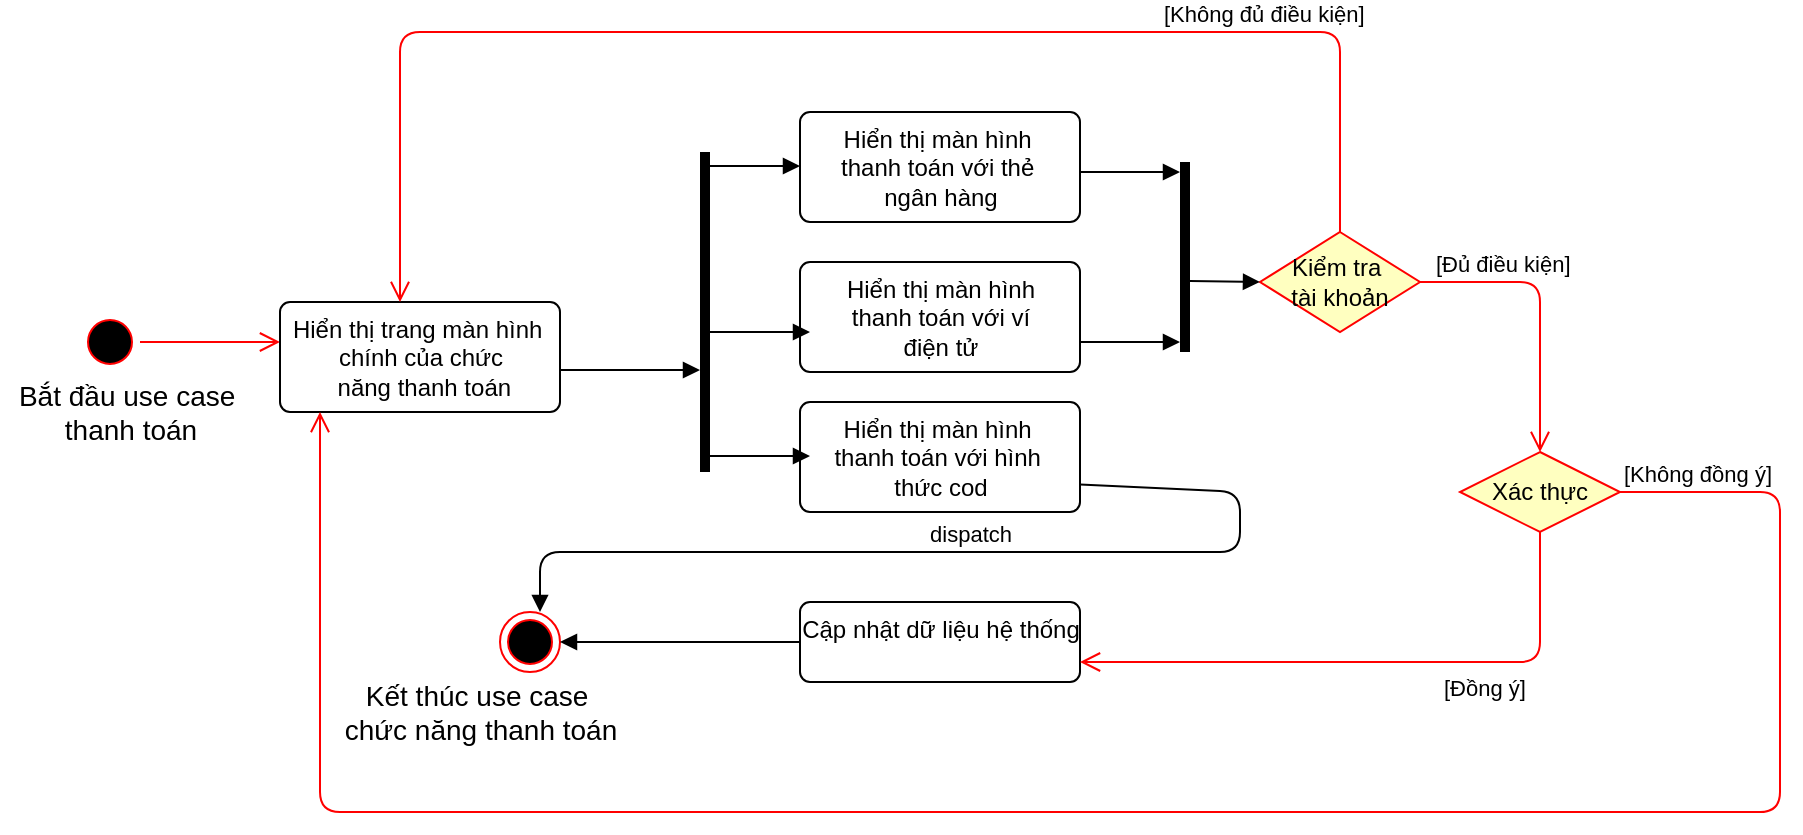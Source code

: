 <mxfile version="13.10.0" type="github">
  <diagram id="z0b5s6Xfp20tu9YOLcQI" name="Page-1">
    <mxGraphModel dx="904" dy="460" grid="1" gridSize="10" guides="1" tooltips="1" connect="1" arrows="1" fold="1" page="1" pageScale="1" pageWidth="850" pageHeight="1100" background="#ffffff" math="0" shadow="0">
      <root>
        <mxCell id="0" />
        <mxCell id="1" parent="0" />
        <mxCell id="XiEvwsLqZRFqM2Vww6Zv-3" value="" style="ellipse;html=1;shape=startState;fillColor=#000000;strokeColor=#ff0000;" vertex="1" parent="1">
          <mxGeometry x="410" y="530" width="30" height="30" as="geometry" />
        </mxCell>
        <mxCell id="XiEvwsLqZRFqM2Vww6Zv-4" value="" style="edgeStyle=orthogonalEdgeStyle;html=1;verticalAlign=bottom;endArrow=open;endSize=8;strokeColor=#ff0000;" edge="1" source="XiEvwsLqZRFqM2Vww6Zv-3" parent="1">
          <mxGeometry relative="1" as="geometry">
            <mxPoint x="510" y="545" as="targetPoint" />
          </mxGeometry>
        </mxCell>
        <mxCell id="XiEvwsLqZRFqM2Vww6Zv-5" value="Hiển thị trang màn hình&amp;nbsp;&lt;br&gt;chính của chức&lt;br&gt;&amp;nbsp;năng thanh toán" style="html=1;align=center;verticalAlign=top;rounded=1;absoluteArcSize=1;arcSize=10;dashed=0;" vertex="1" parent="1">
          <mxGeometry x="510" y="525" width="140" height="55" as="geometry" />
        </mxCell>
        <mxCell id="XiEvwsLqZRFqM2Vww6Zv-7" value="Hiển thị màn hình&amp;nbsp;&lt;br&gt;thanh toán với thẻ&amp;nbsp;&lt;br&gt;ngân hàng" style="html=1;align=center;verticalAlign=top;rounded=1;absoluteArcSize=1;arcSize=10;dashed=0;" vertex="1" parent="1">
          <mxGeometry x="770" y="430" width="140" height="55" as="geometry" />
        </mxCell>
        <mxCell id="XiEvwsLqZRFqM2Vww6Zv-8" value="Hiển thị màn hình&lt;br&gt;thanh toán với ví &lt;br&gt;điện tử" style="html=1;align=center;verticalAlign=top;rounded=1;absoluteArcSize=1;arcSize=10;dashed=0;" vertex="1" parent="1">
          <mxGeometry x="770" y="505" width="140" height="55" as="geometry" />
        </mxCell>
        <mxCell id="XiEvwsLqZRFqM2Vww6Zv-9" value="Hiển thị màn hình&amp;nbsp;&lt;br&gt;thanh toán với hình&amp;nbsp;&lt;br&gt;thức cod" style="html=1;align=center;verticalAlign=top;rounded=1;absoluteArcSize=1;arcSize=10;dashed=0;" vertex="1" parent="1">
          <mxGeometry x="770" y="575" width="140" height="55" as="geometry" />
        </mxCell>
        <mxCell id="XiEvwsLqZRFqM2Vww6Zv-10" value="Cập nhật dữ liệu hệ thống" style="html=1;align=center;verticalAlign=top;rounded=1;absoluteArcSize=1;arcSize=10;dashed=0;" vertex="1" parent="1">
          <mxGeometry x="770" y="675" width="140" height="40" as="geometry" />
        </mxCell>
        <mxCell id="XiEvwsLqZRFqM2Vww6Zv-11" value="" style="html=1;points=[];perimeter=orthogonalPerimeter;fillColor=#000000;strokeColor=none;" vertex="1" parent="1">
          <mxGeometry x="720" y="450" width="5" height="160" as="geometry" />
        </mxCell>
        <mxCell id="XiEvwsLqZRFqM2Vww6Zv-12" value="" style="html=1;verticalAlign=bottom;endArrow=block;" edge="1" parent="1">
          <mxGeometry x="-0.714" y="89" width="80" relative="1" as="geometry">
            <mxPoint x="650" y="559" as="sourcePoint" />
            <mxPoint x="720" y="559" as="targetPoint" />
            <mxPoint as="offset" />
          </mxGeometry>
        </mxCell>
        <mxCell id="XiEvwsLqZRFqM2Vww6Zv-13" value="" style="html=1;verticalAlign=bottom;endArrow=block;" edge="1" parent="1">
          <mxGeometry x="1" y="67" width="80" relative="1" as="geometry">
            <mxPoint x="720" y="457" as="sourcePoint" />
            <mxPoint x="770" y="457" as="targetPoint" />
            <mxPoint as="offset" />
          </mxGeometry>
        </mxCell>
        <mxCell id="XiEvwsLqZRFqM2Vww6Zv-14" value="" style="html=1;verticalAlign=bottom;endArrow=block;" edge="1" parent="1">
          <mxGeometry x="1" y="67" width="80" relative="1" as="geometry">
            <mxPoint x="725" y="540" as="sourcePoint" />
            <mxPoint x="775" y="540" as="targetPoint" />
            <mxPoint as="offset" />
          </mxGeometry>
        </mxCell>
        <mxCell id="XiEvwsLqZRFqM2Vww6Zv-15" value="" style="html=1;verticalAlign=bottom;endArrow=block;" edge="1" parent="1">
          <mxGeometry x="1" y="67" width="80" relative="1" as="geometry">
            <mxPoint x="725" y="602" as="sourcePoint" />
            <mxPoint x="775" y="602" as="targetPoint" />
            <mxPoint as="offset" />
          </mxGeometry>
        </mxCell>
        <mxCell id="XiEvwsLqZRFqM2Vww6Zv-16" value="" style="html=1;points=[];perimeter=orthogonalPerimeter;fillColor=#000000;strokeColor=none;" vertex="1" parent="1">
          <mxGeometry x="960" y="455" width="5" height="95" as="geometry" />
        </mxCell>
        <mxCell id="XiEvwsLqZRFqM2Vww6Zv-17" value="" style="html=1;verticalAlign=bottom;endArrow=block;" edge="1" parent="1">
          <mxGeometry x="1" y="73" width="80" relative="1" as="geometry">
            <mxPoint x="910" y="460" as="sourcePoint" />
            <mxPoint x="960" y="460" as="targetPoint" />
            <mxPoint x="70" y="53" as="offset" />
          </mxGeometry>
        </mxCell>
        <mxCell id="XiEvwsLqZRFqM2Vww6Zv-19" value="" style="html=1;verticalAlign=bottom;endArrow=block;" edge="1" parent="1">
          <mxGeometry width="80" relative="1" as="geometry">
            <mxPoint x="910" y="545" as="sourcePoint" />
            <mxPoint x="960" y="545" as="targetPoint" />
            <Array as="points">
              <mxPoint x="940" y="545" />
            </Array>
          </mxGeometry>
        </mxCell>
        <mxCell id="XiEvwsLqZRFqM2Vww6Zv-20" value="Kiểm tra&amp;nbsp;&lt;br&gt;tài khoản" style="rhombus;whiteSpace=wrap;html=1;fillColor=#ffffc0;strokeColor=#ff0000;" vertex="1" parent="1">
          <mxGeometry x="1000" y="490" width="80" height="50" as="geometry" />
        </mxCell>
        <mxCell id="XiEvwsLqZRFqM2Vww6Zv-21" value="[Đủ điều kiện]" style="edgeStyle=orthogonalEdgeStyle;html=1;align=left;verticalAlign=bottom;endArrow=open;endSize=8;strokeColor=#ff0000;exitX=1;exitY=0.5;exitDx=0;exitDy=0;" edge="1" source="XiEvwsLqZRFqM2Vww6Zv-20" parent="1">
          <mxGeometry x="-0.915" relative="1" as="geometry">
            <mxPoint x="1140" y="600" as="targetPoint" />
            <Array as="points">
              <mxPoint x="1140" y="515" />
              <mxPoint x="1140" y="580" />
            </Array>
            <mxPoint as="offset" />
          </mxGeometry>
        </mxCell>
        <mxCell id="XiEvwsLqZRFqM2Vww6Zv-23" value="" style="html=1;verticalAlign=bottom;endArrow=block;" edge="1" parent="1">
          <mxGeometry x="1" y="50" width="80" relative="1" as="geometry">
            <mxPoint x="965" y="514.5" as="sourcePoint" />
            <mxPoint x="1000" y="515" as="targetPoint" />
            <mxPoint x="30" y="10" as="offset" />
          </mxGeometry>
        </mxCell>
        <mxCell id="XiEvwsLqZRFqM2Vww6Zv-24" value="[Không đủ điều kiện]" style="edgeStyle=orthogonalEdgeStyle;html=1;align=left;verticalAlign=bottom;endArrow=open;endSize=8;strokeColor=#ff0000;exitX=0.5;exitY=0;exitDx=0;exitDy=0;" edge="1" parent="1" source="XiEvwsLqZRFqM2Vww6Zv-20">
          <mxGeometry x="-0.461" relative="1" as="geometry">
            <mxPoint x="570" y="525" as="targetPoint" />
            <mxPoint x="1100" y="390" as="sourcePoint" />
            <mxPoint as="offset" />
            <Array as="points">
              <mxPoint x="1040" y="390" />
              <mxPoint x="570" y="390" />
            </Array>
          </mxGeometry>
        </mxCell>
        <mxCell id="XiEvwsLqZRFqM2Vww6Zv-25" value="Xác thực" style="rhombus;whiteSpace=wrap;html=1;fillColor=#ffffc0;strokeColor=#ff0000;" vertex="1" parent="1">
          <mxGeometry x="1100" y="600" width="80" height="40" as="geometry" />
        </mxCell>
        <mxCell id="XiEvwsLqZRFqM2Vww6Zv-26" value="[Không đồng ý]" style="edgeStyle=orthogonalEdgeStyle;html=1;align=left;verticalAlign=bottom;endArrow=open;endSize=8;strokeColor=#ff0000;" edge="1" source="XiEvwsLqZRFqM2Vww6Zv-25" parent="1" target="XiEvwsLqZRFqM2Vww6Zv-5">
          <mxGeometry x="-1" relative="1" as="geometry">
            <mxPoint x="540" y="650" as="targetPoint" />
            <Array as="points">
              <mxPoint x="1260" y="620" />
              <mxPoint x="1260" y="780" />
              <mxPoint x="530" y="780" />
            </Array>
          </mxGeometry>
        </mxCell>
        <mxCell id="XiEvwsLqZRFqM2Vww6Zv-27" value="[Đồng ý]" style="edgeStyle=orthogonalEdgeStyle;html=1;align=left;verticalAlign=top;endArrow=open;endSize=8;strokeColor=#ff0000;entryX=1;entryY=0.75;entryDx=0;entryDy=0;" edge="1" source="XiEvwsLqZRFqM2Vww6Zv-25" parent="1" target="XiEvwsLqZRFqM2Vww6Zv-10">
          <mxGeometry x="-0.22" relative="1" as="geometry">
            <mxPoint x="1100" y="760" as="targetPoint" />
            <Array as="points">
              <mxPoint x="1140" y="705" />
            </Array>
            <mxPoint as="offset" />
          </mxGeometry>
        </mxCell>
        <mxCell id="XiEvwsLqZRFqM2Vww6Zv-28" value="" style="ellipse;html=1;shape=endState;fillColor=#000000;strokeColor=#ff0000;" vertex="1" parent="1">
          <mxGeometry x="620" y="680" width="30" height="30" as="geometry" />
        </mxCell>
        <mxCell id="XiEvwsLqZRFqM2Vww6Zv-29" value="" style="html=1;verticalAlign=bottom;endArrow=block;entryX=1;entryY=0.5;entryDx=0;entryDy=0;exitX=0;exitY=0.5;exitDx=0;exitDy=0;" edge="1" parent="1" source="XiEvwsLqZRFqM2Vww6Zv-10" target="XiEvwsLqZRFqM2Vww6Zv-28">
          <mxGeometry x="-0.525" y="36" width="80" relative="1" as="geometry">
            <mxPoint x="670" y="620" as="sourcePoint" />
            <mxPoint x="750" y="620" as="targetPoint" />
            <mxPoint as="offset" />
          </mxGeometry>
        </mxCell>
        <mxCell id="XiEvwsLqZRFqM2Vww6Zv-30" value="&lt;font style=&quot;font-size: 14px&quot;&gt;Kết thúc use case&amp;nbsp;&lt;br&gt;chức năng thanh toán&lt;/font&gt;" style="text;html=1;align=center;verticalAlign=middle;resizable=0;points=[];autosize=1;" vertex="1" parent="1">
          <mxGeometry x="535" y="710" width="150" height="40" as="geometry" />
        </mxCell>
        <mxCell id="XiEvwsLqZRFqM2Vww6Zv-31" value="&lt;font style=&quot;font-size: 14px&quot;&gt;Bắt đầu use case&amp;nbsp;&lt;br&gt;thanh toán&lt;/font&gt;" style="text;html=1;align=center;verticalAlign=middle;resizable=0;points=[];autosize=1;" vertex="1" parent="1">
          <mxGeometry x="370" y="560" width="130" height="40" as="geometry" />
        </mxCell>
        <mxCell id="XiEvwsLqZRFqM2Vww6Zv-32" value="dispatch" style="html=1;verticalAlign=bottom;endArrow=block;exitX=1;exitY=0.75;exitDx=0;exitDy=0;" edge="1" parent="1" source="XiEvwsLqZRFqM2Vww6Zv-9">
          <mxGeometry width="80" relative="1" as="geometry">
            <mxPoint x="995" y="650" as="sourcePoint" />
            <mxPoint x="640" y="680" as="targetPoint" />
            <Array as="points">
              <mxPoint x="990" y="620" />
              <mxPoint x="990" y="650" />
              <mxPoint x="670" y="650" />
              <mxPoint x="640" y="650" />
              <mxPoint x="640" y="670" />
            </Array>
          </mxGeometry>
        </mxCell>
      </root>
    </mxGraphModel>
  </diagram>
</mxfile>

